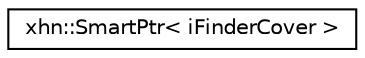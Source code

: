 digraph "Graphical Class Hierarchy"
{
  edge [fontname="Helvetica",fontsize="10",labelfontname="Helvetica",labelfontsize="10"];
  node [fontname="Helvetica",fontsize="10",shape=record];
  rankdir="LR";
  Node1 [label="xhn::SmartPtr\< iFinderCover \>",height=0.2,width=0.4,color="black", fillcolor="white", style="filled",URL="$classxhn_1_1_smart_ptr.html"];
}
